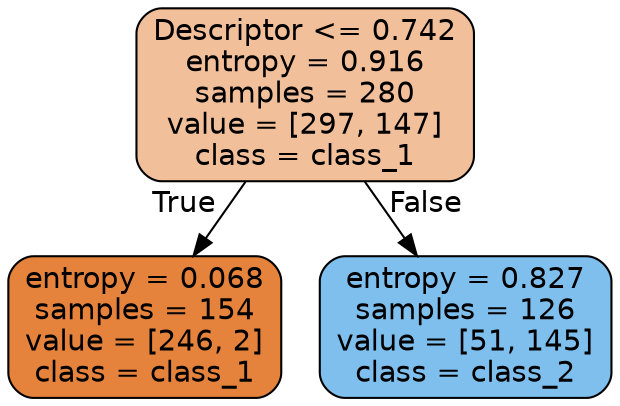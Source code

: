 digraph Tree {
node [shape=box, style="filled, rounded", color="black", fontname="helvetica"] ;
edge [fontname="helvetica"] ;
0 [label="Descriptor <= 0.742\nentropy = 0.916\nsamples = 280\nvalue = [297, 147]\nclass = class_1", fillcolor="#f2bf9b"] ;
1 [label="entropy = 0.068\nsamples = 154\nvalue = [246, 2]\nclass = class_1", fillcolor="#e5823b"] ;
0 -> 1 [labeldistance=2.5, labelangle=45, headlabel="True"] ;
2 [label="entropy = 0.827\nsamples = 126\nvalue = [51, 145]\nclass = class_2", fillcolor="#7fbfee"] ;
0 -> 2 [labeldistance=2.5, labelangle=-45, headlabel="False"] ;
}